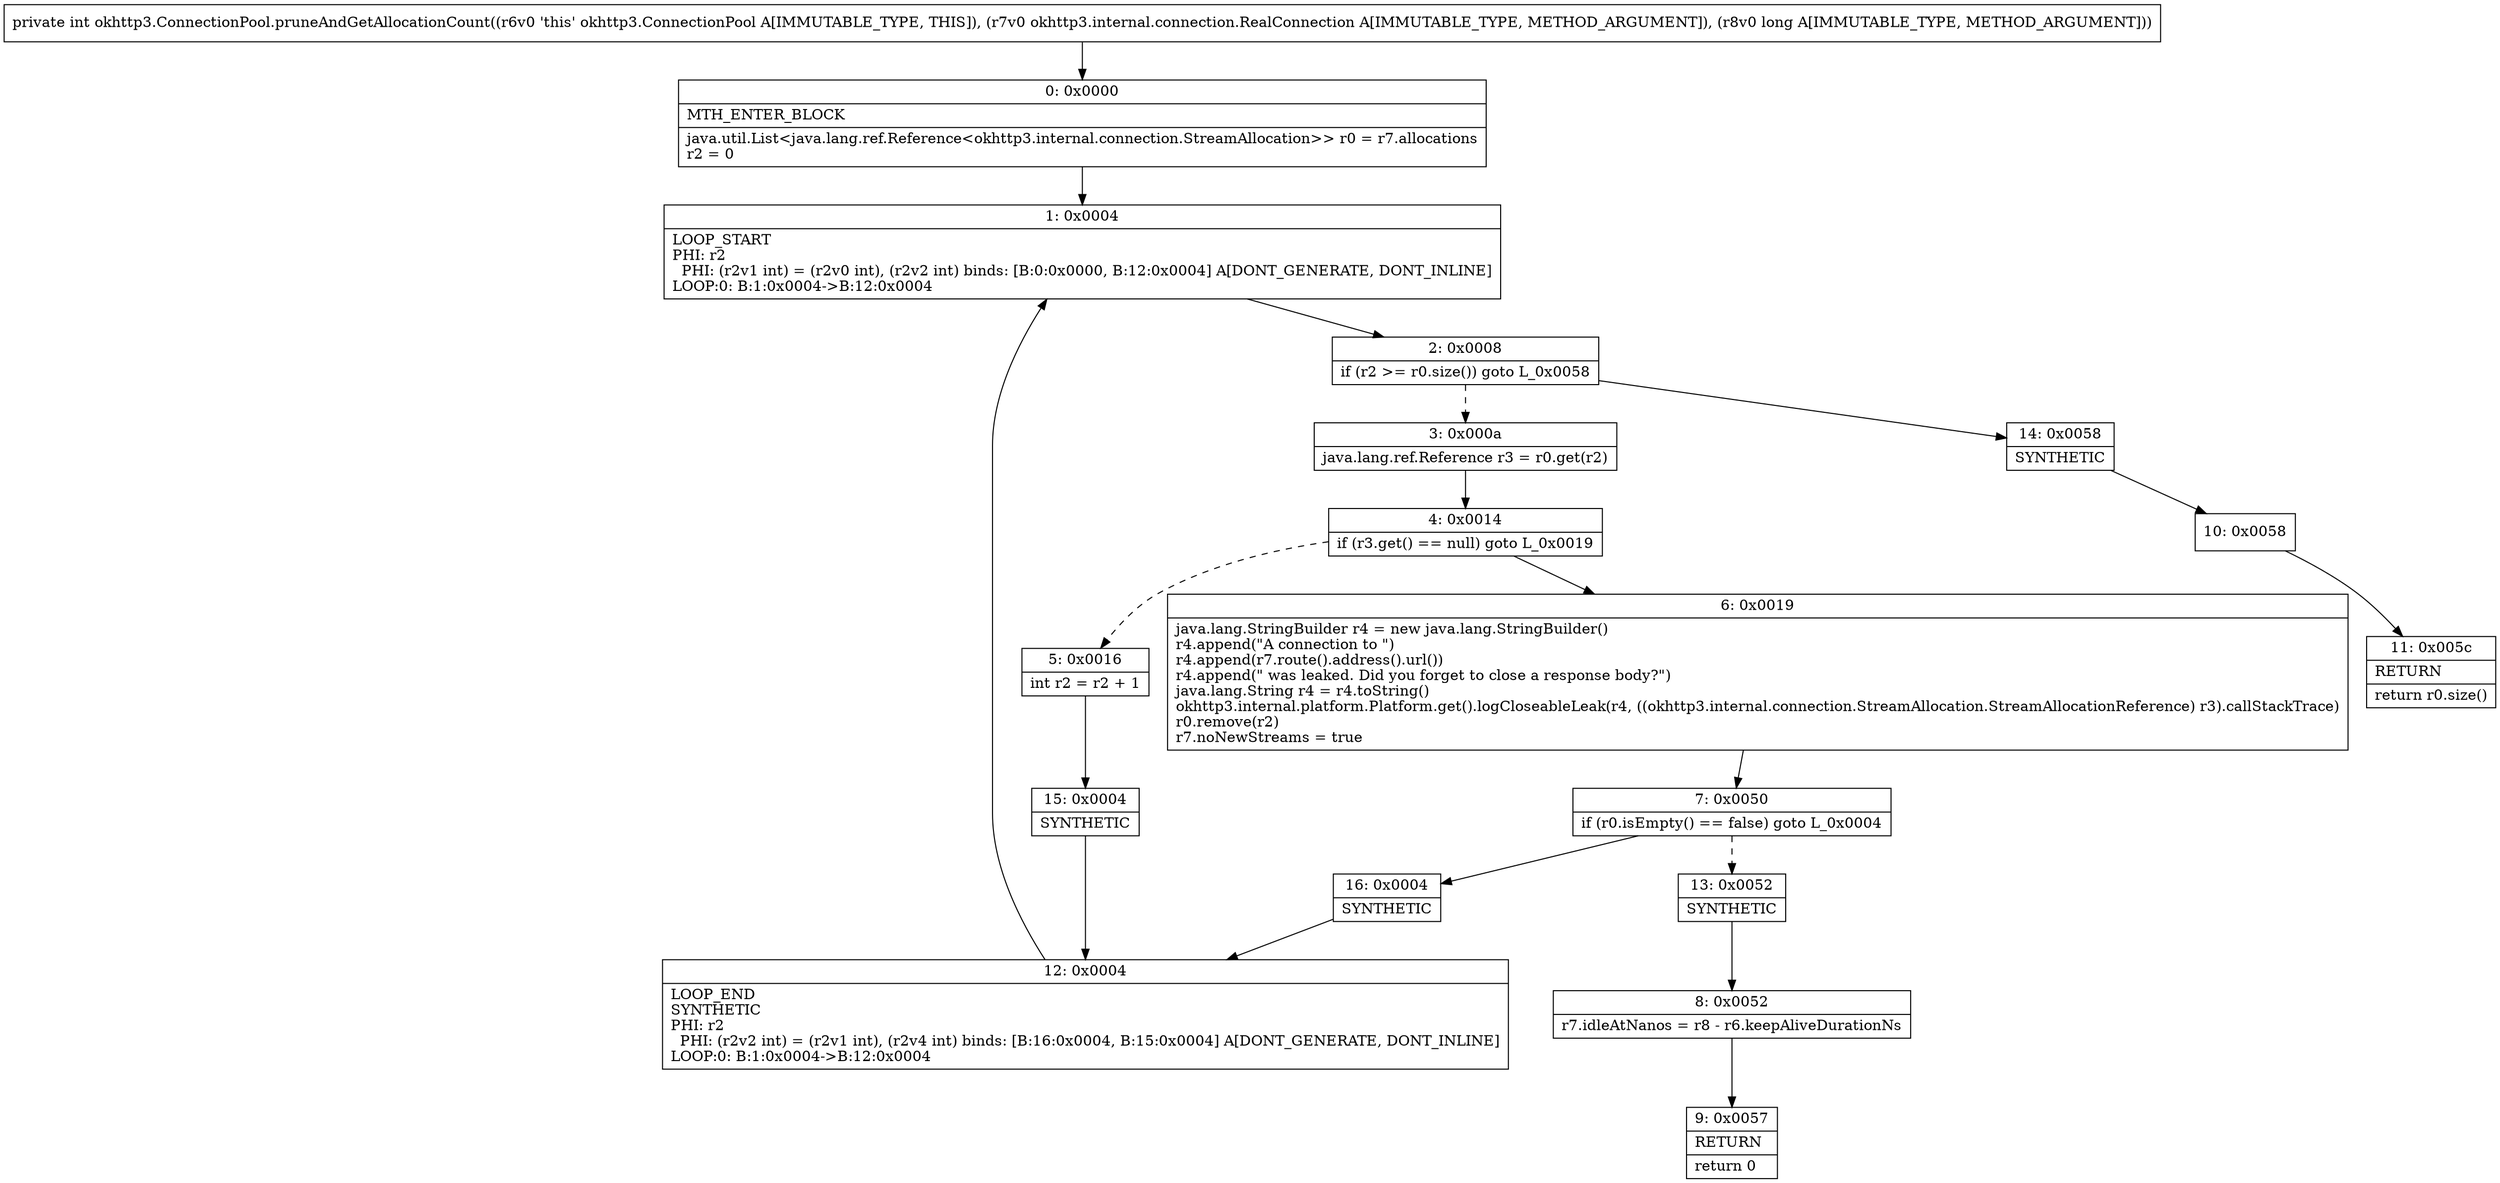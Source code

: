 digraph "CFG forokhttp3.ConnectionPool.pruneAndGetAllocationCount(Lokhttp3\/internal\/connection\/RealConnection;J)I" {
Node_0 [shape=record,label="{0\:\ 0x0000|MTH_ENTER_BLOCK\l|java.util.List\<java.lang.ref.Reference\<okhttp3.internal.connection.StreamAllocation\>\> r0 = r7.allocations\lr2 = 0\l}"];
Node_1 [shape=record,label="{1\:\ 0x0004|LOOP_START\lPHI: r2 \l  PHI: (r2v1 int) = (r2v0 int), (r2v2 int) binds: [B:0:0x0000, B:12:0x0004] A[DONT_GENERATE, DONT_INLINE]\lLOOP:0: B:1:0x0004\-\>B:12:0x0004\l}"];
Node_2 [shape=record,label="{2\:\ 0x0008|if (r2 \>= r0.size()) goto L_0x0058\l}"];
Node_3 [shape=record,label="{3\:\ 0x000a|java.lang.ref.Reference r3 = r0.get(r2)\l}"];
Node_4 [shape=record,label="{4\:\ 0x0014|if (r3.get() == null) goto L_0x0019\l}"];
Node_5 [shape=record,label="{5\:\ 0x0016|int r2 = r2 + 1\l}"];
Node_6 [shape=record,label="{6\:\ 0x0019|java.lang.StringBuilder r4 = new java.lang.StringBuilder()\lr4.append(\"A connection to \")\lr4.append(r7.route().address().url())\lr4.append(\" was leaked. Did you forget to close a response body?\")\ljava.lang.String r4 = r4.toString()\lokhttp3.internal.platform.Platform.get().logCloseableLeak(r4, ((okhttp3.internal.connection.StreamAllocation.StreamAllocationReference) r3).callStackTrace)\lr0.remove(r2)\lr7.noNewStreams = true\l}"];
Node_7 [shape=record,label="{7\:\ 0x0050|if (r0.isEmpty() == false) goto L_0x0004\l}"];
Node_8 [shape=record,label="{8\:\ 0x0052|r7.idleAtNanos = r8 \- r6.keepAliveDurationNs\l}"];
Node_9 [shape=record,label="{9\:\ 0x0057|RETURN\l|return 0\l}"];
Node_10 [shape=record,label="{10\:\ 0x0058}"];
Node_11 [shape=record,label="{11\:\ 0x005c|RETURN\l|return r0.size()\l}"];
Node_12 [shape=record,label="{12\:\ 0x0004|LOOP_END\lSYNTHETIC\lPHI: r2 \l  PHI: (r2v2 int) = (r2v1 int), (r2v4 int) binds: [B:16:0x0004, B:15:0x0004] A[DONT_GENERATE, DONT_INLINE]\lLOOP:0: B:1:0x0004\-\>B:12:0x0004\l}"];
Node_13 [shape=record,label="{13\:\ 0x0052|SYNTHETIC\l}"];
Node_14 [shape=record,label="{14\:\ 0x0058|SYNTHETIC\l}"];
Node_15 [shape=record,label="{15\:\ 0x0004|SYNTHETIC\l}"];
Node_16 [shape=record,label="{16\:\ 0x0004|SYNTHETIC\l}"];
MethodNode[shape=record,label="{private int okhttp3.ConnectionPool.pruneAndGetAllocationCount((r6v0 'this' okhttp3.ConnectionPool A[IMMUTABLE_TYPE, THIS]), (r7v0 okhttp3.internal.connection.RealConnection A[IMMUTABLE_TYPE, METHOD_ARGUMENT]), (r8v0 long A[IMMUTABLE_TYPE, METHOD_ARGUMENT])) }"];
MethodNode -> Node_0;
Node_0 -> Node_1;
Node_1 -> Node_2;
Node_2 -> Node_3[style=dashed];
Node_2 -> Node_14;
Node_3 -> Node_4;
Node_4 -> Node_5[style=dashed];
Node_4 -> Node_6;
Node_5 -> Node_15;
Node_6 -> Node_7;
Node_7 -> Node_13[style=dashed];
Node_7 -> Node_16;
Node_8 -> Node_9;
Node_10 -> Node_11;
Node_12 -> Node_1;
Node_13 -> Node_8;
Node_14 -> Node_10;
Node_15 -> Node_12;
Node_16 -> Node_12;
}


